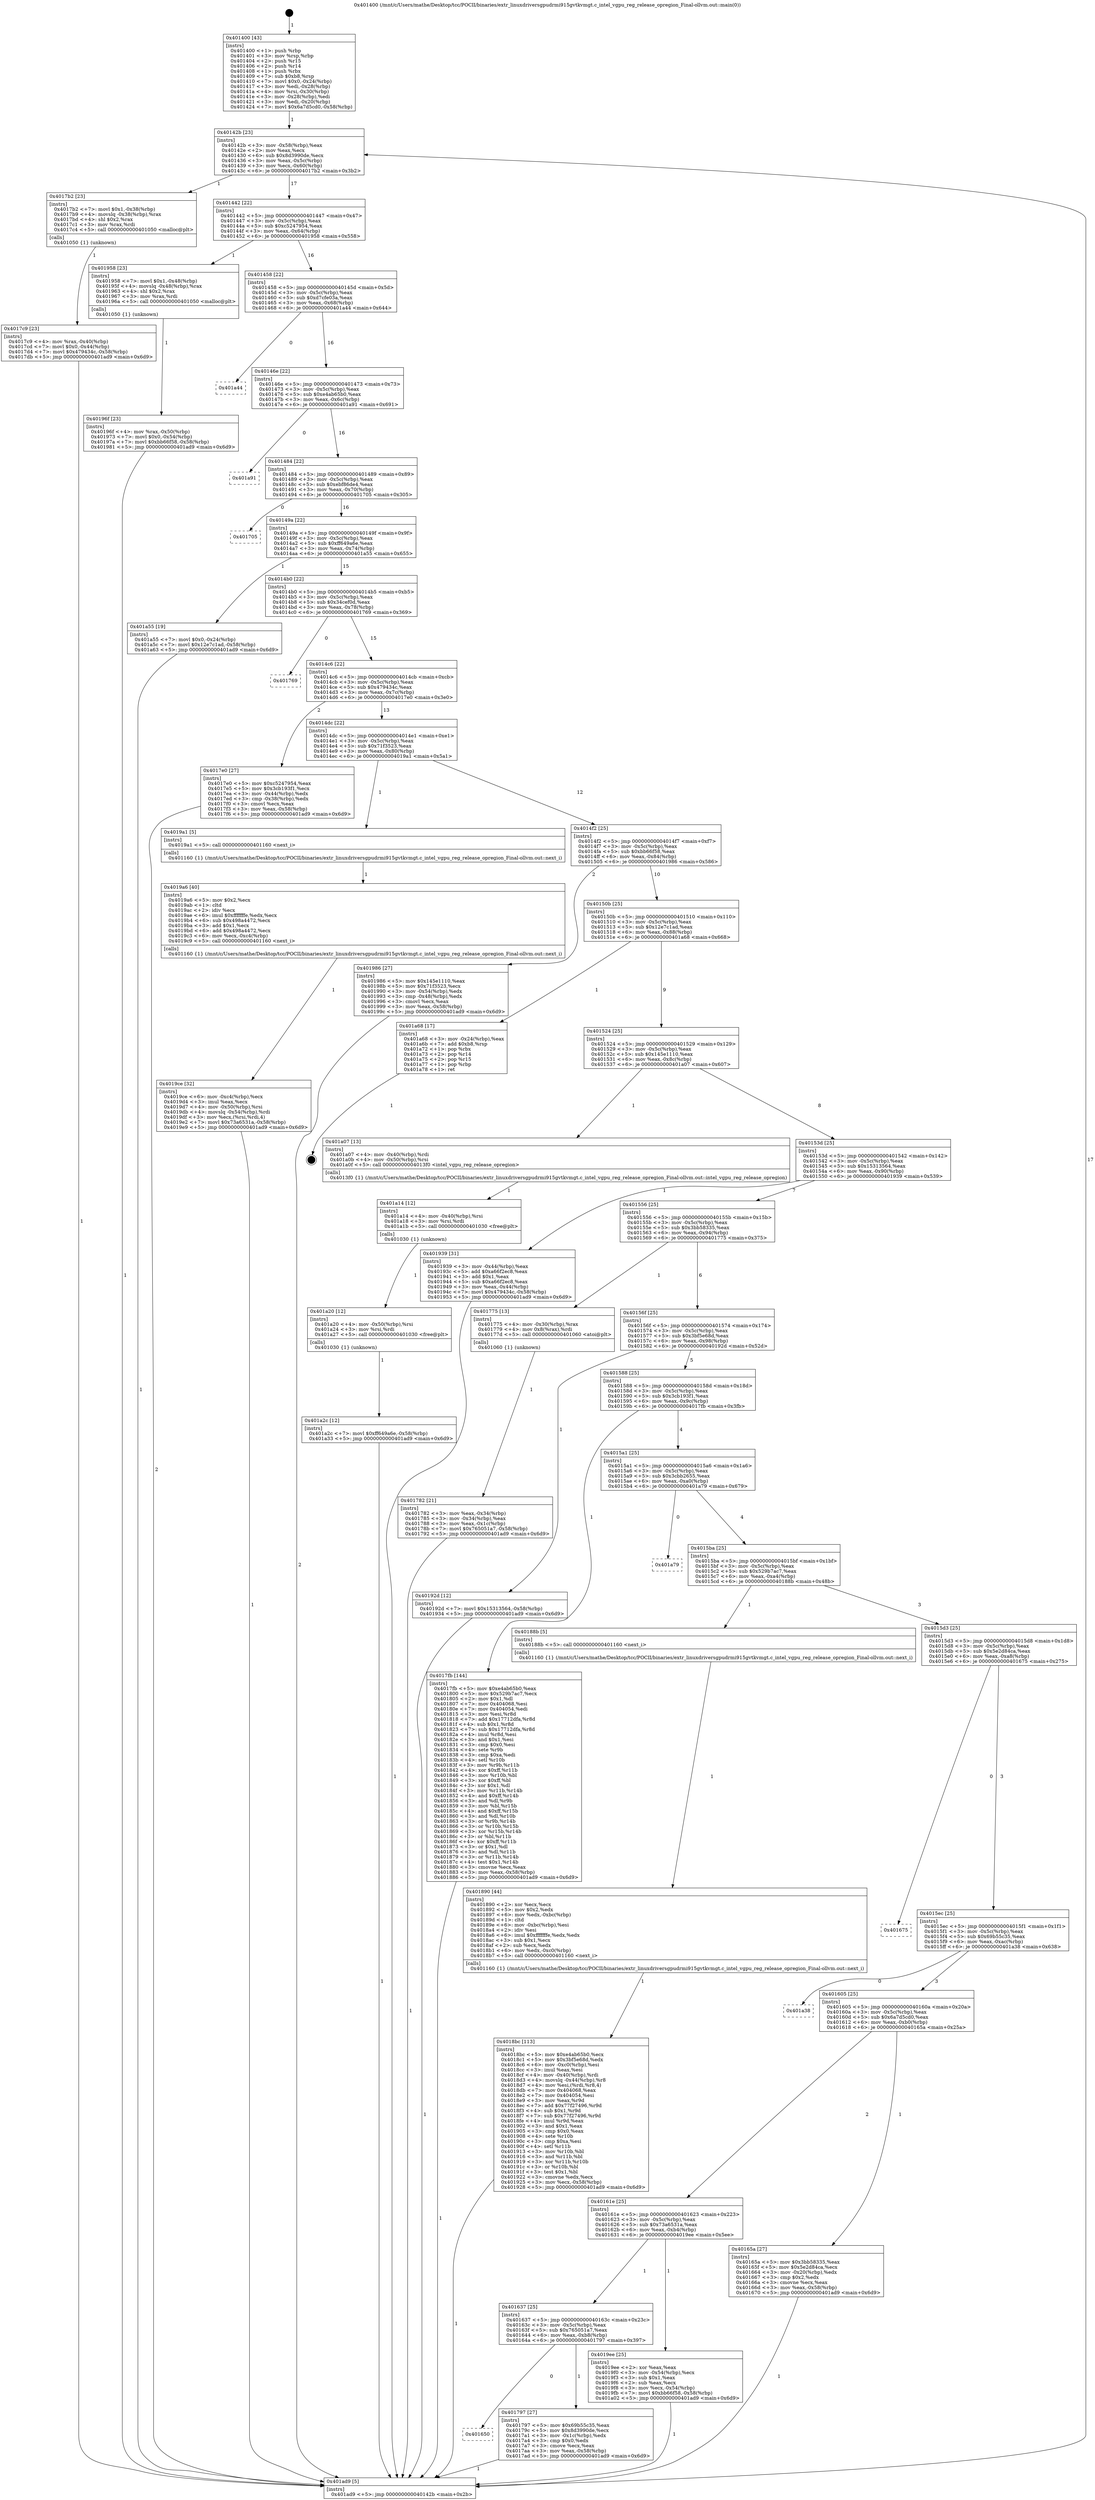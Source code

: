 digraph "0x401400" {
  label = "0x401400 (/mnt/c/Users/mathe/Desktop/tcc/POCII/binaries/extr_linuxdriversgpudrmi915gvtkvmgt.c_intel_vgpu_reg_release_opregion_Final-ollvm.out::main(0))"
  labelloc = "t"
  node[shape=record]

  Entry [label="",width=0.3,height=0.3,shape=circle,fillcolor=black,style=filled]
  "0x40142b" [label="{
     0x40142b [23]\l
     | [instrs]\l
     &nbsp;&nbsp;0x40142b \<+3\>: mov -0x58(%rbp),%eax\l
     &nbsp;&nbsp;0x40142e \<+2\>: mov %eax,%ecx\l
     &nbsp;&nbsp;0x401430 \<+6\>: sub $0x8d3990de,%ecx\l
     &nbsp;&nbsp;0x401436 \<+3\>: mov %eax,-0x5c(%rbp)\l
     &nbsp;&nbsp;0x401439 \<+3\>: mov %ecx,-0x60(%rbp)\l
     &nbsp;&nbsp;0x40143c \<+6\>: je 00000000004017b2 \<main+0x3b2\>\l
  }"]
  "0x4017b2" [label="{
     0x4017b2 [23]\l
     | [instrs]\l
     &nbsp;&nbsp;0x4017b2 \<+7\>: movl $0x1,-0x38(%rbp)\l
     &nbsp;&nbsp;0x4017b9 \<+4\>: movslq -0x38(%rbp),%rax\l
     &nbsp;&nbsp;0x4017bd \<+4\>: shl $0x2,%rax\l
     &nbsp;&nbsp;0x4017c1 \<+3\>: mov %rax,%rdi\l
     &nbsp;&nbsp;0x4017c4 \<+5\>: call 0000000000401050 \<malloc@plt\>\l
     | [calls]\l
     &nbsp;&nbsp;0x401050 \{1\} (unknown)\l
  }"]
  "0x401442" [label="{
     0x401442 [22]\l
     | [instrs]\l
     &nbsp;&nbsp;0x401442 \<+5\>: jmp 0000000000401447 \<main+0x47\>\l
     &nbsp;&nbsp;0x401447 \<+3\>: mov -0x5c(%rbp),%eax\l
     &nbsp;&nbsp;0x40144a \<+5\>: sub $0xc5247954,%eax\l
     &nbsp;&nbsp;0x40144f \<+3\>: mov %eax,-0x64(%rbp)\l
     &nbsp;&nbsp;0x401452 \<+6\>: je 0000000000401958 \<main+0x558\>\l
  }"]
  Exit [label="",width=0.3,height=0.3,shape=circle,fillcolor=black,style=filled,peripheries=2]
  "0x401958" [label="{
     0x401958 [23]\l
     | [instrs]\l
     &nbsp;&nbsp;0x401958 \<+7\>: movl $0x1,-0x48(%rbp)\l
     &nbsp;&nbsp;0x40195f \<+4\>: movslq -0x48(%rbp),%rax\l
     &nbsp;&nbsp;0x401963 \<+4\>: shl $0x2,%rax\l
     &nbsp;&nbsp;0x401967 \<+3\>: mov %rax,%rdi\l
     &nbsp;&nbsp;0x40196a \<+5\>: call 0000000000401050 \<malloc@plt\>\l
     | [calls]\l
     &nbsp;&nbsp;0x401050 \{1\} (unknown)\l
  }"]
  "0x401458" [label="{
     0x401458 [22]\l
     | [instrs]\l
     &nbsp;&nbsp;0x401458 \<+5\>: jmp 000000000040145d \<main+0x5d\>\l
     &nbsp;&nbsp;0x40145d \<+3\>: mov -0x5c(%rbp),%eax\l
     &nbsp;&nbsp;0x401460 \<+5\>: sub $0xd7cfe03a,%eax\l
     &nbsp;&nbsp;0x401465 \<+3\>: mov %eax,-0x68(%rbp)\l
     &nbsp;&nbsp;0x401468 \<+6\>: je 0000000000401a44 \<main+0x644\>\l
  }"]
  "0x401a2c" [label="{
     0x401a2c [12]\l
     | [instrs]\l
     &nbsp;&nbsp;0x401a2c \<+7\>: movl $0xff649a6e,-0x58(%rbp)\l
     &nbsp;&nbsp;0x401a33 \<+5\>: jmp 0000000000401ad9 \<main+0x6d9\>\l
  }"]
  "0x401a44" [label="{
     0x401a44\l
  }", style=dashed]
  "0x40146e" [label="{
     0x40146e [22]\l
     | [instrs]\l
     &nbsp;&nbsp;0x40146e \<+5\>: jmp 0000000000401473 \<main+0x73\>\l
     &nbsp;&nbsp;0x401473 \<+3\>: mov -0x5c(%rbp),%eax\l
     &nbsp;&nbsp;0x401476 \<+5\>: sub $0xe4ab65b0,%eax\l
     &nbsp;&nbsp;0x40147b \<+3\>: mov %eax,-0x6c(%rbp)\l
     &nbsp;&nbsp;0x40147e \<+6\>: je 0000000000401a91 \<main+0x691\>\l
  }"]
  "0x401a20" [label="{
     0x401a20 [12]\l
     | [instrs]\l
     &nbsp;&nbsp;0x401a20 \<+4\>: mov -0x50(%rbp),%rsi\l
     &nbsp;&nbsp;0x401a24 \<+3\>: mov %rsi,%rdi\l
     &nbsp;&nbsp;0x401a27 \<+5\>: call 0000000000401030 \<free@plt\>\l
     | [calls]\l
     &nbsp;&nbsp;0x401030 \{1\} (unknown)\l
  }"]
  "0x401a91" [label="{
     0x401a91\l
  }", style=dashed]
  "0x401484" [label="{
     0x401484 [22]\l
     | [instrs]\l
     &nbsp;&nbsp;0x401484 \<+5\>: jmp 0000000000401489 \<main+0x89\>\l
     &nbsp;&nbsp;0x401489 \<+3\>: mov -0x5c(%rbp),%eax\l
     &nbsp;&nbsp;0x40148c \<+5\>: sub $0xebf86de4,%eax\l
     &nbsp;&nbsp;0x401491 \<+3\>: mov %eax,-0x70(%rbp)\l
     &nbsp;&nbsp;0x401494 \<+6\>: je 0000000000401705 \<main+0x305\>\l
  }"]
  "0x401a14" [label="{
     0x401a14 [12]\l
     | [instrs]\l
     &nbsp;&nbsp;0x401a14 \<+4\>: mov -0x40(%rbp),%rsi\l
     &nbsp;&nbsp;0x401a18 \<+3\>: mov %rsi,%rdi\l
     &nbsp;&nbsp;0x401a1b \<+5\>: call 0000000000401030 \<free@plt\>\l
     | [calls]\l
     &nbsp;&nbsp;0x401030 \{1\} (unknown)\l
  }"]
  "0x401705" [label="{
     0x401705\l
  }", style=dashed]
  "0x40149a" [label="{
     0x40149a [22]\l
     | [instrs]\l
     &nbsp;&nbsp;0x40149a \<+5\>: jmp 000000000040149f \<main+0x9f\>\l
     &nbsp;&nbsp;0x40149f \<+3\>: mov -0x5c(%rbp),%eax\l
     &nbsp;&nbsp;0x4014a2 \<+5\>: sub $0xff649a6e,%eax\l
     &nbsp;&nbsp;0x4014a7 \<+3\>: mov %eax,-0x74(%rbp)\l
     &nbsp;&nbsp;0x4014aa \<+6\>: je 0000000000401a55 \<main+0x655\>\l
  }"]
  "0x4019ce" [label="{
     0x4019ce [32]\l
     | [instrs]\l
     &nbsp;&nbsp;0x4019ce \<+6\>: mov -0xc4(%rbp),%ecx\l
     &nbsp;&nbsp;0x4019d4 \<+3\>: imul %eax,%ecx\l
     &nbsp;&nbsp;0x4019d7 \<+4\>: mov -0x50(%rbp),%rsi\l
     &nbsp;&nbsp;0x4019db \<+4\>: movslq -0x54(%rbp),%rdi\l
     &nbsp;&nbsp;0x4019df \<+3\>: mov %ecx,(%rsi,%rdi,4)\l
     &nbsp;&nbsp;0x4019e2 \<+7\>: movl $0x73a6531a,-0x58(%rbp)\l
     &nbsp;&nbsp;0x4019e9 \<+5\>: jmp 0000000000401ad9 \<main+0x6d9\>\l
  }"]
  "0x401a55" [label="{
     0x401a55 [19]\l
     | [instrs]\l
     &nbsp;&nbsp;0x401a55 \<+7\>: movl $0x0,-0x24(%rbp)\l
     &nbsp;&nbsp;0x401a5c \<+7\>: movl $0x12e7c1ad,-0x58(%rbp)\l
     &nbsp;&nbsp;0x401a63 \<+5\>: jmp 0000000000401ad9 \<main+0x6d9\>\l
  }"]
  "0x4014b0" [label="{
     0x4014b0 [22]\l
     | [instrs]\l
     &nbsp;&nbsp;0x4014b0 \<+5\>: jmp 00000000004014b5 \<main+0xb5\>\l
     &nbsp;&nbsp;0x4014b5 \<+3\>: mov -0x5c(%rbp),%eax\l
     &nbsp;&nbsp;0x4014b8 \<+5\>: sub $0x34cef0d,%eax\l
     &nbsp;&nbsp;0x4014bd \<+3\>: mov %eax,-0x78(%rbp)\l
     &nbsp;&nbsp;0x4014c0 \<+6\>: je 0000000000401769 \<main+0x369\>\l
  }"]
  "0x4019a6" [label="{
     0x4019a6 [40]\l
     | [instrs]\l
     &nbsp;&nbsp;0x4019a6 \<+5\>: mov $0x2,%ecx\l
     &nbsp;&nbsp;0x4019ab \<+1\>: cltd\l
     &nbsp;&nbsp;0x4019ac \<+2\>: idiv %ecx\l
     &nbsp;&nbsp;0x4019ae \<+6\>: imul $0xfffffffe,%edx,%ecx\l
     &nbsp;&nbsp;0x4019b4 \<+6\>: sub $0x498a4472,%ecx\l
     &nbsp;&nbsp;0x4019ba \<+3\>: add $0x1,%ecx\l
     &nbsp;&nbsp;0x4019bd \<+6\>: add $0x498a4472,%ecx\l
     &nbsp;&nbsp;0x4019c3 \<+6\>: mov %ecx,-0xc4(%rbp)\l
     &nbsp;&nbsp;0x4019c9 \<+5\>: call 0000000000401160 \<next_i\>\l
     | [calls]\l
     &nbsp;&nbsp;0x401160 \{1\} (/mnt/c/Users/mathe/Desktop/tcc/POCII/binaries/extr_linuxdriversgpudrmi915gvtkvmgt.c_intel_vgpu_reg_release_opregion_Final-ollvm.out::next_i)\l
  }"]
  "0x401769" [label="{
     0x401769\l
  }", style=dashed]
  "0x4014c6" [label="{
     0x4014c6 [22]\l
     | [instrs]\l
     &nbsp;&nbsp;0x4014c6 \<+5\>: jmp 00000000004014cb \<main+0xcb\>\l
     &nbsp;&nbsp;0x4014cb \<+3\>: mov -0x5c(%rbp),%eax\l
     &nbsp;&nbsp;0x4014ce \<+5\>: sub $0x479434c,%eax\l
     &nbsp;&nbsp;0x4014d3 \<+3\>: mov %eax,-0x7c(%rbp)\l
     &nbsp;&nbsp;0x4014d6 \<+6\>: je 00000000004017e0 \<main+0x3e0\>\l
  }"]
  "0x40196f" [label="{
     0x40196f [23]\l
     | [instrs]\l
     &nbsp;&nbsp;0x40196f \<+4\>: mov %rax,-0x50(%rbp)\l
     &nbsp;&nbsp;0x401973 \<+7\>: movl $0x0,-0x54(%rbp)\l
     &nbsp;&nbsp;0x40197a \<+7\>: movl $0xbb66f58,-0x58(%rbp)\l
     &nbsp;&nbsp;0x401981 \<+5\>: jmp 0000000000401ad9 \<main+0x6d9\>\l
  }"]
  "0x4017e0" [label="{
     0x4017e0 [27]\l
     | [instrs]\l
     &nbsp;&nbsp;0x4017e0 \<+5\>: mov $0xc5247954,%eax\l
     &nbsp;&nbsp;0x4017e5 \<+5\>: mov $0x3cb193f1,%ecx\l
     &nbsp;&nbsp;0x4017ea \<+3\>: mov -0x44(%rbp),%edx\l
     &nbsp;&nbsp;0x4017ed \<+3\>: cmp -0x38(%rbp),%edx\l
     &nbsp;&nbsp;0x4017f0 \<+3\>: cmovl %ecx,%eax\l
     &nbsp;&nbsp;0x4017f3 \<+3\>: mov %eax,-0x58(%rbp)\l
     &nbsp;&nbsp;0x4017f6 \<+5\>: jmp 0000000000401ad9 \<main+0x6d9\>\l
  }"]
  "0x4014dc" [label="{
     0x4014dc [22]\l
     | [instrs]\l
     &nbsp;&nbsp;0x4014dc \<+5\>: jmp 00000000004014e1 \<main+0xe1\>\l
     &nbsp;&nbsp;0x4014e1 \<+3\>: mov -0x5c(%rbp),%eax\l
     &nbsp;&nbsp;0x4014e4 \<+5\>: sub $0x71f3523,%eax\l
     &nbsp;&nbsp;0x4014e9 \<+3\>: mov %eax,-0x80(%rbp)\l
     &nbsp;&nbsp;0x4014ec \<+6\>: je 00000000004019a1 \<main+0x5a1\>\l
  }"]
  "0x4018bc" [label="{
     0x4018bc [113]\l
     | [instrs]\l
     &nbsp;&nbsp;0x4018bc \<+5\>: mov $0xe4ab65b0,%ecx\l
     &nbsp;&nbsp;0x4018c1 \<+5\>: mov $0x3bf5e68d,%edx\l
     &nbsp;&nbsp;0x4018c6 \<+6\>: mov -0xc0(%rbp),%esi\l
     &nbsp;&nbsp;0x4018cc \<+3\>: imul %eax,%esi\l
     &nbsp;&nbsp;0x4018cf \<+4\>: mov -0x40(%rbp),%rdi\l
     &nbsp;&nbsp;0x4018d3 \<+4\>: movslq -0x44(%rbp),%r8\l
     &nbsp;&nbsp;0x4018d7 \<+4\>: mov %esi,(%rdi,%r8,4)\l
     &nbsp;&nbsp;0x4018db \<+7\>: mov 0x404068,%eax\l
     &nbsp;&nbsp;0x4018e2 \<+7\>: mov 0x404054,%esi\l
     &nbsp;&nbsp;0x4018e9 \<+3\>: mov %eax,%r9d\l
     &nbsp;&nbsp;0x4018ec \<+7\>: add $0x77f27496,%r9d\l
     &nbsp;&nbsp;0x4018f3 \<+4\>: sub $0x1,%r9d\l
     &nbsp;&nbsp;0x4018f7 \<+7\>: sub $0x77f27496,%r9d\l
     &nbsp;&nbsp;0x4018fe \<+4\>: imul %r9d,%eax\l
     &nbsp;&nbsp;0x401902 \<+3\>: and $0x1,%eax\l
     &nbsp;&nbsp;0x401905 \<+3\>: cmp $0x0,%eax\l
     &nbsp;&nbsp;0x401908 \<+4\>: sete %r10b\l
     &nbsp;&nbsp;0x40190c \<+3\>: cmp $0xa,%esi\l
     &nbsp;&nbsp;0x40190f \<+4\>: setl %r11b\l
     &nbsp;&nbsp;0x401913 \<+3\>: mov %r10b,%bl\l
     &nbsp;&nbsp;0x401916 \<+3\>: and %r11b,%bl\l
     &nbsp;&nbsp;0x401919 \<+3\>: xor %r11b,%r10b\l
     &nbsp;&nbsp;0x40191c \<+3\>: or %r10b,%bl\l
     &nbsp;&nbsp;0x40191f \<+3\>: test $0x1,%bl\l
     &nbsp;&nbsp;0x401922 \<+3\>: cmovne %edx,%ecx\l
     &nbsp;&nbsp;0x401925 \<+3\>: mov %ecx,-0x58(%rbp)\l
     &nbsp;&nbsp;0x401928 \<+5\>: jmp 0000000000401ad9 \<main+0x6d9\>\l
  }"]
  "0x4019a1" [label="{
     0x4019a1 [5]\l
     | [instrs]\l
     &nbsp;&nbsp;0x4019a1 \<+5\>: call 0000000000401160 \<next_i\>\l
     | [calls]\l
     &nbsp;&nbsp;0x401160 \{1\} (/mnt/c/Users/mathe/Desktop/tcc/POCII/binaries/extr_linuxdriversgpudrmi915gvtkvmgt.c_intel_vgpu_reg_release_opregion_Final-ollvm.out::next_i)\l
  }"]
  "0x4014f2" [label="{
     0x4014f2 [25]\l
     | [instrs]\l
     &nbsp;&nbsp;0x4014f2 \<+5\>: jmp 00000000004014f7 \<main+0xf7\>\l
     &nbsp;&nbsp;0x4014f7 \<+3\>: mov -0x5c(%rbp),%eax\l
     &nbsp;&nbsp;0x4014fa \<+5\>: sub $0xbb66f58,%eax\l
     &nbsp;&nbsp;0x4014ff \<+6\>: mov %eax,-0x84(%rbp)\l
     &nbsp;&nbsp;0x401505 \<+6\>: je 0000000000401986 \<main+0x586\>\l
  }"]
  "0x401890" [label="{
     0x401890 [44]\l
     | [instrs]\l
     &nbsp;&nbsp;0x401890 \<+2\>: xor %ecx,%ecx\l
     &nbsp;&nbsp;0x401892 \<+5\>: mov $0x2,%edx\l
     &nbsp;&nbsp;0x401897 \<+6\>: mov %edx,-0xbc(%rbp)\l
     &nbsp;&nbsp;0x40189d \<+1\>: cltd\l
     &nbsp;&nbsp;0x40189e \<+6\>: mov -0xbc(%rbp),%esi\l
     &nbsp;&nbsp;0x4018a4 \<+2\>: idiv %esi\l
     &nbsp;&nbsp;0x4018a6 \<+6\>: imul $0xfffffffe,%edx,%edx\l
     &nbsp;&nbsp;0x4018ac \<+3\>: sub $0x1,%ecx\l
     &nbsp;&nbsp;0x4018af \<+2\>: sub %ecx,%edx\l
     &nbsp;&nbsp;0x4018b1 \<+6\>: mov %edx,-0xc0(%rbp)\l
     &nbsp;&nbsp;0x4018b7 \<+5\>: call 0000000000401160 \<next_i\>\l
     | [calls]\l
     &nbsp;&nbsp;0x401160 \{1\} (/mnt/c/Users/mathe/Desktop/tcc/POCII/binaries/extr_linuxdriversgpudrmi915gvtkvmgt.c_intel_vgpu_reg_release_opregion_Final-ollvm.out::next_i)\l
  }"]
  "0x401986" [label="{
     0x401986 [27]\l
     | [instrs]\l
     &nbsp;&nbsp;0x401986 \<+5\>: mov $0x145e1110,%eax\l
     &nbsp;&nbsp;0x40198b \<+5\>: mov $0x71f3523,%ecx\l
     &nbsp;&nbsp;0x401990 \<+3\>: mov -0x54(%rbp),%edx\l
     &nbsp;&nbsp;0x401993 \<+3\>: cmp -0x48(%rbp),%edx\l
     &nbsp;&nbsp;0x401996 \<+3\>: cmovl %ecx,%eax\l
     &nbsp;&nbsp;0x401999 \<+3\>: mov %eax,-0x58(%rbp)\l
     &nbsp;&nbsp;0x40199c \<+5\>: jmp 0000000000401ad9 \<main+0x6d9\>\l
  }"]
  "0x40150b" [label="{
     0x40150b [25]\l
     | [instrs]\l
     &nbsp;&nbsp;0x40150b \<+5\>: jmp 0000000000401510 \<main+0x110\>\l
     &nbsp;&nbsp;0x401510 \<+3\>: mov -0x5c(%rbp),%eax\l
     &nbsp;&nbsp;0x401513 \<+5\>: sub $0x12e7c1ad,%eax\l
     &nbsp;&nbsp;0x401518 \<+6\>: mov %eax,-0x88(%rbp)\l
     &nbsp;&nbsp;0x40151e \<+6\>: je 0000000000401a68 \<main+0x668\>\l
  }"]
  "0x4017c9" [label="{
     0x4017c9 [23]\l
     | [instrs]\l
     &nbsp;&nbsp;0x4017c9 \<+4\>: mov %rax,-0x40(%rbp)\l
     &nbsp;&nbsp;0x4017cd \<+7\>: movl $0x0,-0x44(%rbp)\l
     &nbsp;&nbsp;0x4017d4 \<+7\>: movl $0x479434c,-0x58(%rbp)\l
     &nbsp;&nbsp;0x4017db \<+5\>: jmp 0000000000401ad9 \<main+0x6d9\>\l
  }"]
  "0x401a68" [label="{
     0x401a68 [17]\l
     | [instrs]\l
     &nbsp;&nbsp;0x401a68 \<+3\>: mov -0x24(%rbp),%eax\l
     &nbsp;&nbsp;0x401a6b \<+7\>: add $0xb8,%rsp\l
     &nbsp;&nbsp;0x401a72 \<+1\>: pop %rbx\l
     &nbsp;&nbsp;0x401a73 \<+2\>: pop %r14\l
     &nbsp;&nbsp;0x401a75 \<+2\>: pop %r15\l
     &nbsp;&nbsp;0x401a77 \<+1\>: pop %rbp\l
     &nbsp;&nbsp;0x401a78 \<+1\>: ret\l
  }"]
  "0x401524" [label="{
     0x401524 [25]\l
     | [instrs]\l
     &nbsp;&nbsp;0x401524 \<+5\>: jmp 0000000000401529 \<main+0x129\>\l
     &nbsp;&nbsp;0x401529 \<+3\>: mov -0x5c(%rbp),%eax\l
     &nbsp;&nbsp;0x40152c \<+5\>: sub $0x145e1110,%eax\l
     &nbsp;&nbsp;0x401531 \<+6\>: mov %eax,-0x8c(%rbp)\l
     &nbsp;&nbsp;0x401537 \<+6\>: je 0000000000401a07 \<main+0x607\>\l
  }"]
  "0x401650" [label="{
     0x401650\l
  }", style=dashed]
  "0x401a07" [label="{
     0x401a07 [13]\l
     | [instrs]\l
     &nbsp;&nbsp;0x401a07 \<+4\>: mov -0x40(%rbp),%rdi\l
     &nbsp;&nbsp;0x401a0b \<+4\>: mov -0x50(%rbp),%rsi\l
     &nbsp;&nbsp;0x401a0f \<+5\>: call 00000000004013f0 \<intel_vgpu_reg_release_opregion\>\l
     | [calls]\l
     &nbsp;&nbsp;0x4013f0 \{1\} (/mnt/c/Users/mathe/Desktop/tcc/POCII/binaries/extr_linuxdriversgpudrmi915gvtkvmgt.c_intel_vgpu_reg_release_opregion_Final-ollvm.out::intel_vgpu_reg_release_opregion)\l
  }"]
  "0x40153d" [label="{
     0x40153d [25]\l
     | [instrs]\l
     &nbsp;&nbsp;0x40153d \<+5\>: jmp 0000000000401542 \<main+0x142\>\l
     &nbsp;&nbsp;0x401542 \<+3\>: mov -0x5c(%rbp),%eax\l
     &nbsp;&nbsp;0x401545 \<+5\>: sub $0x15313564,%eax\l
     &nbsp;&nbsp;0x40154a \<+6\>: mov %eax,-0x90(%rbp)\l
     &nbsp;&nbsp;0x401550 \<+6\>: je 0000000000401939 \<main+0x539\>\l
  }"]
  "0x401797" [label="{
     0x401797 [27]\l
     | [instrs]\l
     &nbsp;&nbsp;0x401797 \<+5\>: mov $0x69b55c35,%eax\l
     &nbsp;&nbsp;0x40179c \<+5\>: mov $0x8d3990de,%ecx\l
     &nbsp;&nbsp;0x4017a1 \<+3\>: mov -0x1c(%rbp),%edx\l
     &nbsp;&nbsp;0x4017a4 \<+3\>: cmp $0x0,%edx\l
     &nbsp;&nbsp;0x4017a7 \<+3\>: cmove %ecx,%eax\l
     &nbsp;&nbsp;0x4017aa \<+3\>: mov %eax,-0x58(%rbp)\l
     &nbsp;&nbsp;0x4017ad \<+5\>: jmp 0000000000401ad9 \<main+0x6d9\>\l
  }"]
  "0x401939" [label="{
     0x401939 [31]\l
     | [instrs]\l
     &nbsp;&nbsp;0x401939 \<+3\>: mov -0x44(%rbp),%eax\l
     &nbsp;&nbsp;0x40193c \<+5\>: add $0xa66f2ec8,%eax\l
     &nbsp;&nbsp;0x401941 \<+3\>: add $0x1,%eax\l
     &nbsp;&nbsp;0x401944 \<+5\>: sub $0xa66f2ec8,%eax\l
     &nbsp;&nbsp;0x401949 \<+3\>: mov %eax,-0x44(%rbp)\l
     &nbsp;&nbsp;0x40194c \<+7\>: movl $0x479434c,-0x58(%rbp)\l
     &nbsp;&nbsp;0x401953 \<+5\>: jmp 0000000000401ad9 \<main+0x6d9\>\l
  }"]
  "0x401556" [label="{
     0x401556 [25]\l
     | [instrs]\l
     &nbsp;&nbsp;0x401556 \<+5\>: jmp 000000000040155b \<main+0x15b\>\l
     &nbsp;&nbsp;0x40155b \<+3\>: mov -0x5c(%rbp),%eax\l
     &nbsp;&nbsp;0x40155e \<+5\>: sub $0x3bb58335,%eax\l
     &nbsp;&nbsp;0x401563 \<+6\>: mov %eax,-0x94(%rbp)\l
     &nbsp;&nbsp;0x401569 \<+6\>: je 0000000000401775 \<main+0x375\>\l
  }"]
  "0x401637" [label="{
     0x401637 [25]\l
     | [instrs]\l
     &nbsp;&nbsp;0x401637 \<+5\>: jmp 000000000040163c \<main+0x23c\>\l
     &nbsp;&nbsp;0x40163c \<+3\>: mov -0x5c(%rbp),%eax\l
     &nbsp;&nbsp;0x40163f \<+5\>: sub $0x765051a7,%eax\l
     &nbsp;&nbsp;0x401644 \<+6\>: mov %eax,-0xb8(%rbp)\l
     &nbsp;&nbsp;0x40164a \<+6\>: je 0000000000401797 \<main+0x397\>\l
  }"]
  "0x401775" [label="{
     0x401775 [13]\l
     | [instrs]\l
     &nbsp;&nbsp;0x401775 \<+4\>: mov -0x30(%rbp),%rax\l
     &nbsp;&nbsp;0x401779 \<+4\>: mov 0x8(%rax),%rdi\l
     &nbsp;&nbsp;0x40177d \<+5\>: call 0000000000401060 \<atoi@plt\>\l
     | [calls]\l
     &nbsp;&nbsp;0x401060 \{1\} (unknown)\l
  }"]
  "0x40156f" [label="{
     0x40156f [25]\l
     | [instrs]\l
     &nbsp;&nbsp;0x40156f \<+5\>: jmp 0000000000401574 \<main+0x174\>\l
     &nbsp;&nbsp;0x401574 \<+3\>: mov -0x5c(%rbp),%eax\l
     &nbsp;&nbsp;0x401577 \<+5\>: sub $0x3bf5e68d,%eax\l
     &nbsp;&nbsp;0x40157c \<+6\>: mov %eax,-0x98(%rbp)\l
     &nbsp;&nbsp;0x401582 \<+6\>: je 000000000040192d \<main+0x52d\>\l
  }"]
  "0x4019ee" [label="{
     0x4019ee [25]\l
     | [instrs]\l
     &nbsp;&nbsp;0x4019ee \<+2\>: xor %eax,%eax\l
     &nbsp;&nbsp;0x4019f0 \<+3\>: mov -0x54(%rbp),%ecx\l
     &nbsp;&nbsp;0x4019f3 \<+3\>: sub $0x1,%eax\l
     &nbsp;&nbsp;0x4019f6 \<+2\>: sub %eax,%ecx\l
     &nbsp;&nbsp;0x4019f8 \<+3\>: mov %ecx,-0x54(%rbp)\l
     &nbsp;&nbsp;0x4019fb \<+7\>: movl $0xbb66f58,-0x58(%rbp)\l
     &nbsp;&nbsp;0x401a02 \<+5\>: jmp 0000000000401ad9 \<main+0x6d9\>\l
  }"]
  "0x40192d" [label="{
     0x40192d [12]\l
     | [instrs]\l
     &nbsp;&nbsp;0x40192d \<+7\>: movl $0x15313564,-0x58(%rbp)\l
     &nbsp;&nbsp;0x401934 \<+5\>: jmp 0000000000401ad9 \<main+0x6d9\>\l
  }"]
  "0x401588" [label="{
     0x401588 [25]\l
     | [instrs]\l
     &nbsp;&nbsp;0x401588 \<+5\>: jmp 000000000040158d \<main+0x18d\>\l
     &nbsp;&nbsp;0x40158d \<+3\>: mov -0x5c(%rbp),%eax\l
     &nbsp;&nbsp;0x401590 \<+5\>: sub $0x3cb193f1,%eax\l
     &nbsp;&nbsp;0x401595 \<+6\>: mov %eax,-0x9c(%rbp)\l
     &nbsp;&nbsp;0x40159b \<+6\>: je 00000000004017fb \<main+0x3fb\>\l
  }"]
  "0x401782" [label="{
     0x401782 [21]\l
     | [instrs]\l
     &nbsp;&nbsp;0x401782 \<+3\>: mov %eax,-0x34(%rbp)\l
     &nbsp;&nbsp;0x401785 \<+3\>: mov -0x34(%rbp),%eax\l
     &nbsp;&nbsp;0x401788 \<+3\>: mov %eax,-0x1c(%rbp)\l
     &nbsp;&nbsp;0x40178b \<+7\>: movl $0x765051a7,-0x58(%rbp)\l
     &nbsp;&nbsp;0x401792 \<+5\>: jmp 0000000000401ad9 \<main+0x6d9\>\l
  }"]
  "0x4017fb" [label="{
     0x4017fb [144]\l
     | [instrs]\l
     &nbsp;&nbsp;0x4017fb \<+5\>: mov $0xe4ab65b0,%eax\l
     &nbsp;&nbsp;0x401800 \<+5\>: mov $0x529b7ac7,%ecx\l
     &nbsp;&nbsp;0x401805 \<+2\>: mov $0x1,%dl\l
     &nbsp;&nbsp;0x401807 \<+7\>: mov 0x404068,%esi\l
     &nbsp;&nbsp;0x40180e \<+7\>: mov 0x404054,%edi\l
     &nbsp;&nbsp;0x401815 \<+3\>: mov %esi,%r8d\l
     &nbsp;&nbsp;0x401818 \<+7\>: add $0x17712dfa,%r8d\l
     &nbsp;&nbsp;0x40181f \<+4\>: sub $0x1,%r8d\l
     &nbsp;&nbsp;0x401823 \<+7\>: sub $0x17712dfa,%r8d\l
     &nbsp;&nbsp;0x40182a \<+4\>: imul %r8d,%esi\l
     &nbsp;&nbsp;0x40182e \<+3\>: and $0x1,%esi\l
     &nbsp;&nbsp;0x401831 \<+3\>: cmp $0x0,%esi\l
     &nbsp;&nbsp;0x401834 \<+4\>: sete %r9b\l
     &nbsp;&nbsp;0x401838 \<+3\>: cmp $0xa,%edi\l
     &nbsp;&nbsp;0x40183b \<+4\>: setl %r10b\l
     &nbsp;&nbsp;0x40183f \<+3\>: mov %r9b,%r11b\l
     &nbsp;&nbsp;0x401842 \<+4\>: xor $0xff,%r11b\l
     &nbsp;&nbsp;0x401846 \<+3\>: mov %r10b,%bl\l
     &nbsp;&nbsp;0x401849 \<+3\>: xor $0xff,%bl\l
     &nbsp;&nbsp;0x40184c \<+3\>: xor $0x1,%dl\l
     &nbsp;&nbsp;0x40184f \<+3\>: mov %r11b,%r14b\l
     &nbsp;&nbsp;0x401852 \<+4\>: and $0xff,%r14b\l
     &nbsp;&nbsp;0x401856 \<+3\>: and %dl,%r9b\l
     &nbsp;&nbsp;0x401859 \<+3\>: mov %bl,%r15b\l
     &nbsp;&nbsp;0x40185c \<+4\>: and $0xff,%r15b\l
     &nbsp;&nbsp;0x401860 \<+3\>: and %dl,%r10b\l
     &nbsp;&nbsp;0x401863 \<+3\>: or %r9b,%r14b\l
     &nbsp;&nbsp;0x401866 \<+3\>: or %r10b,%r15b\l
     &nbsp;&nbsp;0x401869 \<+3\>: xor %r15b,%r14b\l
     &nbsp;&nbsp;0x40186c \<+3\>: or %bl,%r11b\l
     &nbsp;&nbsp;0x40186f \<+4\>: xor $0xff,%r11b\l
     &nbsp;&nbsp;0x401873 \<+3\>: or $0x1,%dl\l
     &nbsp;&nbsp;0x401876 \<+3\>: and %dl,%r11b\l
     &nbsp;&nbsp;0x401879 \<+3\>: or %r11b,%r14b\l
     &nbsp;&nbsp;0x40187c \<+4\>: test $0x1,%r14b\l
     &nbsp;&nbsp;0x401880 \<+3\>: cmovne %ecx,%eax\l
     &nbsp;&nbsp;0x401883 \<+3\>: mov %eax,-0x58(%rbp)\l
     &nbsp;&nbsp;0x401886 \<+5\>: jmp 0000000000401ad9 \<main+0x6d9\>\l
  }"]
  "0x4015a1" [label="{
     0x4015a1 [25]\l
     | [instrs]\l
     &nbsp;&nbsp;0x4015a1 \<+5\>: jmp 00000000004015a6 \<main+0x1a6\>\l
     &nbsp;&nbsp;0x4015a6 \<+3\>: mov -0x5c(%rbp),%eax\l
     &nbsp;&nbsp;0x4015a9 \<+5\>: sub $0x3cbb2655,%eax\l
     &nbsp;&nbsp;0x4015ae \<+6\>: mov %eax,-0xa0(%rbp)\l
     &nbsp;&nbsp;0x4015b4 \<+6\>: je 0000000000401a79 \<main+0x679\>\l
  }"]
  "0x401400" [label="{
     0x401400 [43]\l
     | [instrs]\l
     &nbsp;&nbsp;0x401400 \<+1\>: push %rbp\l
     &nbsp;&nbsp;0x401401 \<+3\>: mov %rsp,%rbp\l
     &nbsp;&nbsp;0x401404 \<+2\>: push %r15\l
     &nbsp;&nbsp;0x401406 \<+2\>: push %r14\l
     &nbsp;&nbsp;0x401408 \<+1\>: push %rbx\l
     &nbsp;&nbsp;0x401409 \<+7\>: sub $0xb8,%rsp\l
     &nbsp;&nbsp;0x401410 \<+7\>: movl $0x0,-0x24(%rbp)\l
     &nbsp;&nbsp;0x401417 \<+3\>: mov %edi,-0x28(%rbp)\l
     &nbsp;&nbsp;0x40141a \<+4\>: mov %rsi,-0x30(%rbp)\l
     &nbsp;&nbsp;0x40141e \<+3\>: mov -0x28(%rbp),%edi\l
     &nbsp;&nbsp;0x401421 \<+3\>: mov %edi,-0x20(%rbp)\l
     &nbsp;&nbsp;0x401424 \<+7\>: movl $0x6a7d5cd0,-0x58(%rbp)\l
  }"]
  "0x401a79" [label="{
     0x401a79\l
  }", style=dashed]
  "0x4015ba" [label="{
     0x4015ba [25]\l
     | [instrs]\l
     &nbsp;&nbsp;0x4015ba \<+5\>: jmp 00000000004015bf \<main+0x1bf\>\l
     &nbsp;&nbsp;0x4015bf \<+3\>: mov -0x5c(%rbp),%eax\l
     &nbsp;&nbsp;0x4015c2 \<+5\>: sub $0x529b7ac7,%eax\l
     &nbsp;&nbsp;0x4015c7 \<+6\>: mov %eax,-0xa4(%rbp)\l
     &nbsp;&nbsp;0x4015cd \<+6\>: je 000000000040188b \<main+0x48b\>\l
  }"]
  "0x401ad9" [label="{
     0x401ad9 [5]\l
     | [instrs]\l
     &nbsp;&nbsp;0x401ad9 \<+5\>: jmp 000000000040142b \<main+0x2b\>\l
  }"]
  "0x40188b" [label="{
     0x40188b [5]\l
     | [instrs]\l
     &nbsp;&nbsp;0x40188b \<+5\>: call 0000000000401160 \<next_i\>\l
     | [calls]\l
     &nbsp;&nbsp;0x401160 \{1\} (/mnt/c/Users/mathe/Desktop/tcc/POCII/binaries/extr_linuxdriversgpudrmi915gvtkvmgt.c_intel_vgpu_reg_release_opregion_Final-ollvm.out::next_i)\l
  }"]
  "0x4015d3" [label="{
     0x4015d3 [25]\l
     | [instrs]\l
     &nbsp;&nbsp;0x4015d3 \<+5\>: jmp 00000000004015d8 \<main+0x1d8\>\l
     &nbsp;&nbsp;0x4015d8 \<+3\>: mov -0x5c(%rbp),%eax\l
     &nbsp;&nbsp;0x4015db \<+5\>: sub $0x5e2d84ca,%eax\l
     &nbsp;&nbsp;0x4015e0 \<+6\>: mov %eax,-0xa8(%rbp)\l
     &nbsp;&nbsp;0x4015e6 \<+6\>: je 0000000000401675 \<main+0x275\>\l
  }"]
  "0x40161e" [label="{
     0x40161e [25]\l
     | [instrs]\l
     &nbsp;&nbsp;0x40161e \<+5\>: jmp 0000000000401623 \<main+0x223\>\l
     &nbsp;&nbsp;0x401623 \<+3\>: mov -0x5c(%rbp),%eax\l
     &nbsp;&nbsp;0x401626 \<+5\>: sub $0x73a6531a,%eax\l
     &nbsp;&nbsp;0x40162b \<+6\>: mov %eax,-0xb4(%rbp)\l
     &nbsp;&nbsp;0x401631 \<+6\>: je 00000000004019ee \<main+0x5ee\>\l
  }"]
  "0x401675" [label="{
     0x401675\l
  }", style=dashed]
  "0x4015ec" [label="{
     0x4015ec [25]\l
     | [instrs]\l
     &nbsp;&nbsp;0x4015ec \<+5\>: jmp 00000000004015f1 \<main+0x1f1\>\l
     &nbsp;&nbsp;0x4015f1 \<+3\>: mov -0x5c(%rbp),%eax\l
     &nbsp;&nbsp;0x4015f4 \<+5\>: sub $0x69b55c35,%eax\l
     &nbsp;&nbsp;0x4015f9 \<+6\>: mov %eax,-0xac(%rbp)\l
     &nbsp;&nbsp;0x4015ff \<+6\>: je 0000000000401a38 \<main+0x638\>\l
  }"]
  "0x40165a" [label="{
     0x40165a [27]\l
     | [instrs]\l
     &nbsp;&nbsp;0x40165a \<+5\>: mov $0x3bb58335,%eax\l
     &nbsp;&nbsp;0x40165f \<+5\>: mov $0x5e2d84ca,%ecx\l
     &nbsp;&nbsp;0x401664 \<+3\>: mov -0x20(%rbp),%edx\l
     &nbsp;&nbsp;0x401667 \<+3\>: cmp $0x2,%edx\l
     &nbsp;&nbsp;0x40166a \<+3\>: cmovne %ecx,%eax\l
     &nbsp;&nbsp;0x40166d \<+3\>: mov %eax,-0x58(%rbp)\l
     &nbsp;&nbsp;0x401670 \<+5\>: jmp 0000000000401ad9 \<main+0x6d9\>\l
  }"]
  "0x401a38" [label="{
     0x401a38\l
  }", style=dashed]
  "0x401605" [label="{
     0x401605 [25]\l
     | [instrs]\l
     &nbsp;&nbsp;0x401605 \<+5\>: jmp 000000000040160a \<main+0x20a\>\l
     &nbsp;&nbsp;0x40160a \<+3\>: mov -0x5c(%rbp),%eax\l
     &nbsp;&nbsp;0x40160d \<+5\>: sub $0x6a7d5cd0,%eax\l
     &nbsp;&nbsp;0x401612 \<+6\>: mov %eax,-0xb0(%rbp)\l
     &nbsp;&nbsp;0x401618 \<+6\>: je 000000000040165a \<main+0x25a\>\l
  }"]
  Entry -> "0x401400" [label=" 1"]
  "0x40142b" -> "0x4017b2" [label=" 1"]
  "0x40142b" -> "0x401442" [label=" 17"]
  "0x401a68" -> Exit [label=" 1"]
  "0x401442" -> "0x401958" [label=" 1"]
  "0x401442" -> "0x401458" [label=" 16"]
  "0x401a55" -> "0x401ad9" [label=" 1"]
  "0x401458" -> "0x401a44" [label=" 0"]
  "0x401458" -> "0x40146e" [label=" 16"]
  "0x401a2c" -> "0x401ad9" [label=" 1"]
  "0x40146e" -> "0x401a91" [label=" 0"]
  "0x40146e" -> "0x401484" [label=" 16"]
  "0x401a20" -> "0x401a2c" [label=" 1"]
  "0x401484" -> "0x401705" [label=" 0"]
  "0x401484" -> "0x40149a" [label=" 16"]
  "0x401a14" -> "0x401a20" [label=" 1"]
  "0x40149a" -> "0x401a55" [label=" 1"]
  "0x40149a" -> "0x4014b0" [label=" 15"]
  "0x401a07" -> "0x401a14" [label=" 1"]
  "0x4014b0" -> "0x401769" [label=" 0"]
  "0x4014b0" -> "0x4014c6" [label=" 15"]
  "0x4019ee" -> "0x401ad9" [label=" 1"]
  "0x4014c6" -> "0x4017e0" [label=" 2"]
  "0x4014c6" -> "0x4014dc" [label=" 13"]
  "0x4019ce" -> "0x401ad9" [label=" 1"]
  "0x4014dc" -> "0x4019a1" [label=" 1"]
  "0x4014dc" -> "0x4014f2" [label=" 12"]
  "0x4019a6" -> "0x4019ce" [label=" 1"]
  "0x4014f2" -> "0x401986" [label=" 2"]
  "0x4014f2" -> "0x40150b" [label=" 10"]
  "0x4019a1" -> "0x4019a6" [label=" 1"]
  "0x40150b" -> "0x401a68" [label=" 1"]
  "0x40150b" -> "0x401524" [label=" 9"]
  "0x401986" -> "0x401ad9" [label=" 2"]
  "0x401524" -> "0x401a07" [label=" 1"]
  "0x401524" -> "0x40153d" [label=" 8"]
  "0x40196f" -> "0x401ad9" [label=" 1"]
  "0x40153d" -> "0x401939" [label=" 1"]
  "0x40153d" -> "0x401556" [label=" 7"]
  "0x401958" -> "0x40196f" [label=" 1"]
  "0x401556" -> "0x401775" [label=" 1"]
  "0x401556" -> "0x40156f" [label=" 6"]
  "0x40192d" -> "0x401ad9" [label=" 1"]
  "0x40156f" -> "0x40192d" [label=" 1"]
  "0x40156f" -> "0x401588" [label=" 5"]
  "0x4018bc" -> "0x401ad9" [label=" 1"]
  "0x401588" -> "0x4017fb" [label=" 1"]
  "0x401588" -> "0x4015a1" [label=" 4"]
  "0x40188b" -> "0x401890" [label=" 1"]
  "0x4015a1" -> "0x401a79" [label=" 0"]
  "0x4015a1" -> "0x4015ba" [label=" 4"]
  "0x4017fb" -> "0x401ad9" [label=" 1"]
  "0x4015ba" -> "0x40188b" [label=" 1"]
  "0x4015ba" -> "0x4015d3" [label=" 3"]
  "0x4017e0" -> "0x401ad9" [label=" 2"]
  "0x4015d3" -> "0x401675" [label=" 0"]
  "0x4015d3" -> "0x4015ec" [label=" 3"]
  "0x4017c9" -> "0x401ad9" [label=" 1"]
  "0x4015ec" -> "0x401a38" [label=" 0"]
  "0x4015ec" -> "0x401605" [label=" 3"]
  "0x4017b2" -> "0x4017c9" [label=" 1"]
  "0x401605" -> "0x40165a" [label=" 1"]
  "0x401605" -> "0x40161e" [label=" 2"]
  "0x40165a" -> "0x401ad9" [label=" 1"]
  "0x401400" -> "0x40142b" [label=" 1"]
  "0x401ad9" -> "0x40142b" [label=" 17"]
  "0x401775" -> "0x401782" [label=" 1"]
  "0x401782" -> "0x401ad9" [label=" 1"]
  "0x401890" -> "0x4018bc" [label=" 1"]
  "0x40161e" -> "0x4019ee" [label=" 1"]
  "0x40161e" -> "0x401637" [label=" 1"]
  "0x401939" -> "0x401ad9" [label=" 1"]
  "0x401637" -> "0x401797" [label=" 1"]
  "0x401637" -> "0x401650" [label=" 0"]
  "0x401797" -> "0x401ad9" [label=" 1"]
}
